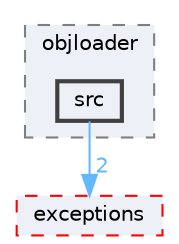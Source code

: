 digraph "Cpp/objloader/src"
{
 // LATEX_PDF_SIZE
  bgcolor="transparent";
  edge [fontname=Helvetica,fontsize=10,labelfontname=Helvetica,labelfontsize=10];
  node [fontname=Helvetica,fontsize=10,shape=box,height=0.2,width=0.4];
  compound=true
  subgraph clusterdir_46f038d98c29b85ae873c4d3a30697d6 {
    graph [ bgcolor="#edf0f7", pencolor="grey50", label="objloader", fontname=Helvetica,fontsize=10 style="filled,dashed", URL="dir_46f038d98c29b85ae873c4d3a30697d6.html",tooltip=""]
  dir_e8729f7e450b4a44d154406cba6833f7 [label="src", fillcolor="#edf0f7", color="grey25", style="filled,bold", URL="dir_e8729f7e450b4a44d154406cba6833f7.html",tooltip=""];
  }
  dir_7900dd791a76306ff53b19fea9f7cb39 [label="exceptions", fillcolor="#edf0f7", color="red", style="filled,dashed", URL="dir_7900dd791a76306ff53b19fea9f7cb39.html",tooltip=""];
  dir_e8729f7e450b4a44d154406cba6833f7->dir_7900dd791a76306ff53b19fea9f7cb39 [headlabel="2", labeldistance=1.5 headhref="dir_000014_000004.html" color="steelblue1" fontcolor="steelblue1"];
}
